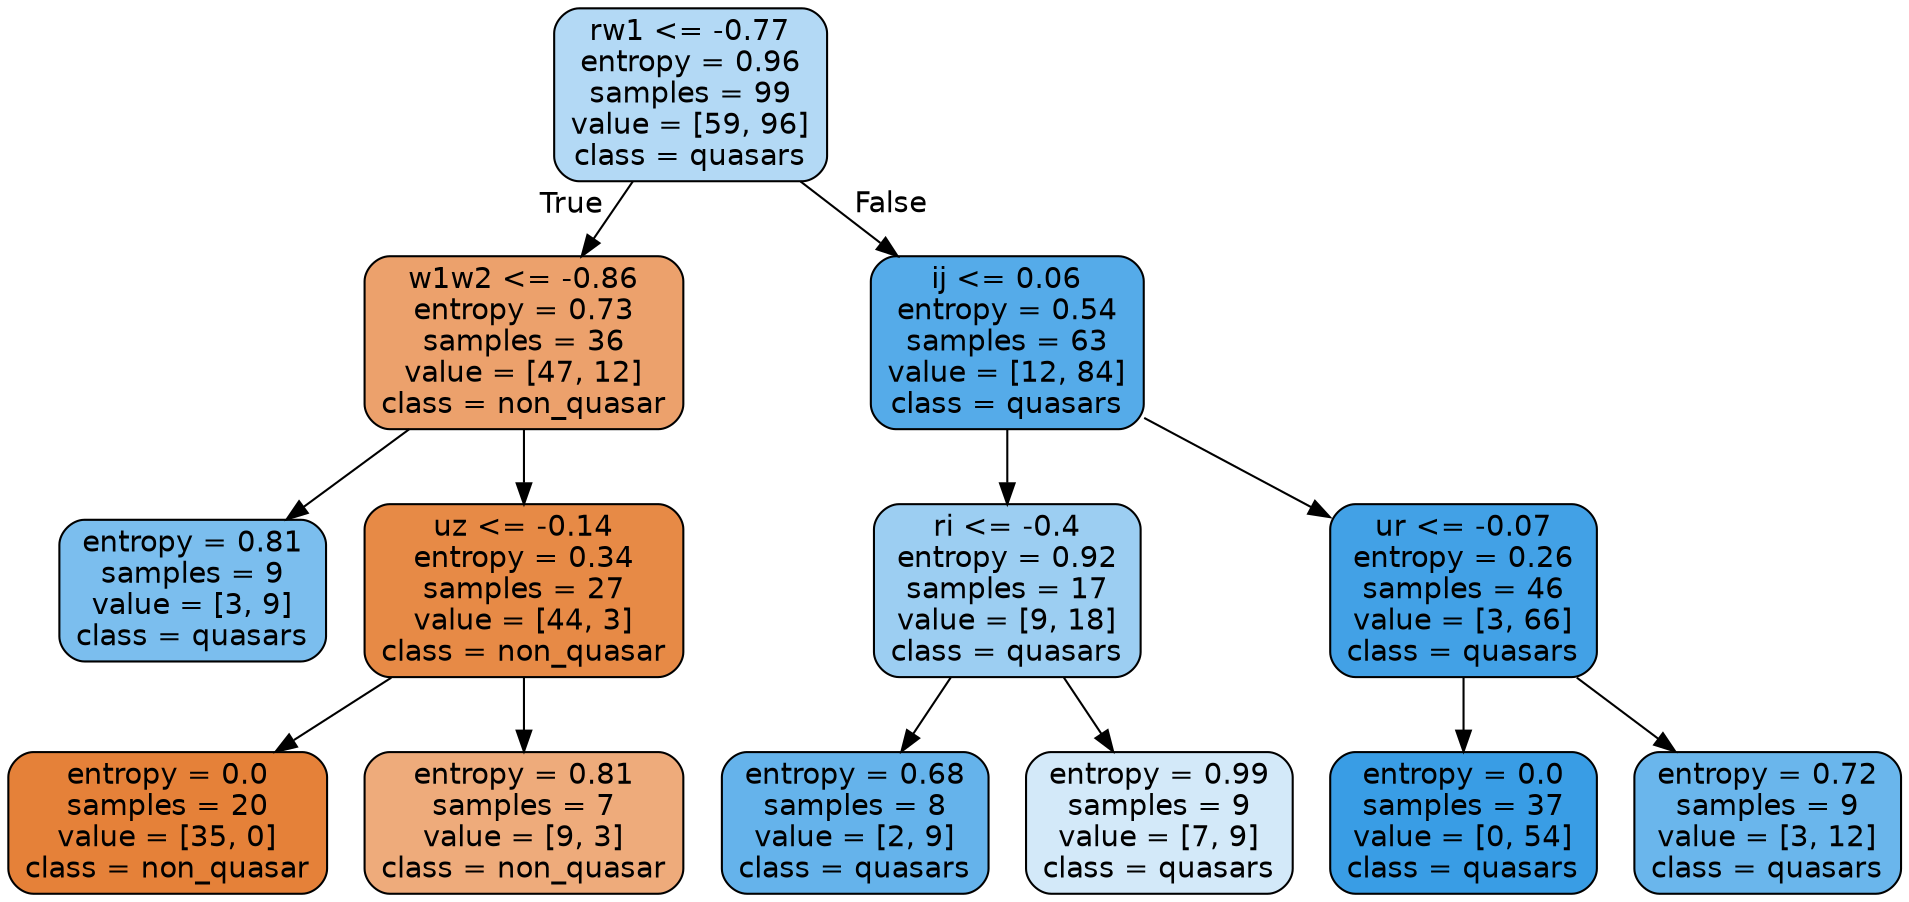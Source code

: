 digraph Tree {
node [shape=box, style="filled, rounded", color="black", fontname=helvetica] ;
edge [fontname=helvetica] ;
0 [label="rw1 <= -0.77\nentropy = 0.96\nsamples = 99\nvalue = [59, 96]\nclass = quasars", fillcolor="#b3d9f5"] ;
1 [label="w1w2 <= -0.86\nentropy = 0.73\nsamples = 36\nvalue = [47, 12]\nclass = non_quasar", fillcolor="#eca16c"] ;
0 -> 1 [labeldistance=2.5, labelangle=45, headlabel="True"] ;
2 [label="entropy = 0.81\nsamples = 9\nvalue = [3, 9]\nclass = quasars", fillcolor="#7bbeee"] ;
1 -> 2 ;
3 [label="uz <= -0.14\nentropy = 0.34\nsamples = 27\nvalue = [44, 3]\nclass = non_quasar", fillcolor="#e78a46"] ;
1 -> 3 ;
4 [label="entropy = 0.0\nsamples = 20\nvalue = [35, 0]\nclass = non_quasar", fillcolor="#e58139"] ;
3 -> 4 ;
5 [label="entropy = 0.81\nsamples = 7\nvalue = [9, 3]\nclass = non_quasar", fillcolor="#eeab7b"] ;
3 -> 5 ;
6 [label="ij <= 0.06\nentropy = 0.54\nsamples = 63\nvalue = [12, 84]\nclass = quasars", fillcolor="#55abe9"] ;
0 -> 6 [labeldistance=2.5, labelangle=-45, headlabel="False"] ;
7 [label="ri <= -0.4\nentropy = 0.92\nsamples = 17\nvalue = [9, 18]\nclass = quasars", fillcolor="#9ccef2"] ;
6 -> 7 ;
8 [label="entropy = 0.68\nsamples = 8\nvalue = [2, 9]\nclass = quasars", fillcolor="#65b3eb"] ;
7 -> 8 ;
9 [label="entropy = 0.99\nsamples = 9\nvalue = [7, 9]\nclass = quasars", fillcolor="#d3e9f9"] ;
7 -> 9 ;
10 [label="ur <= -0.07\nentropy = 0.26\nsamples = 46\nvalue = [3, 66]\nclass = quasars", fillcolor="#42a1e6"] ;
6 -> 10 ;
11 [label="entropy = 0.0\nsamples = 37\nvalue = [0, 54]\nclass = quasars", fillcolor="#399de5"] ;
10 -> 11 ;
12 [label="entropy = 0.72\nsamples = 9\nvalue = [3, 12]\nclass = quasars", fillcolor="#6ab6ec"] ;
10 -> 12 ;
}